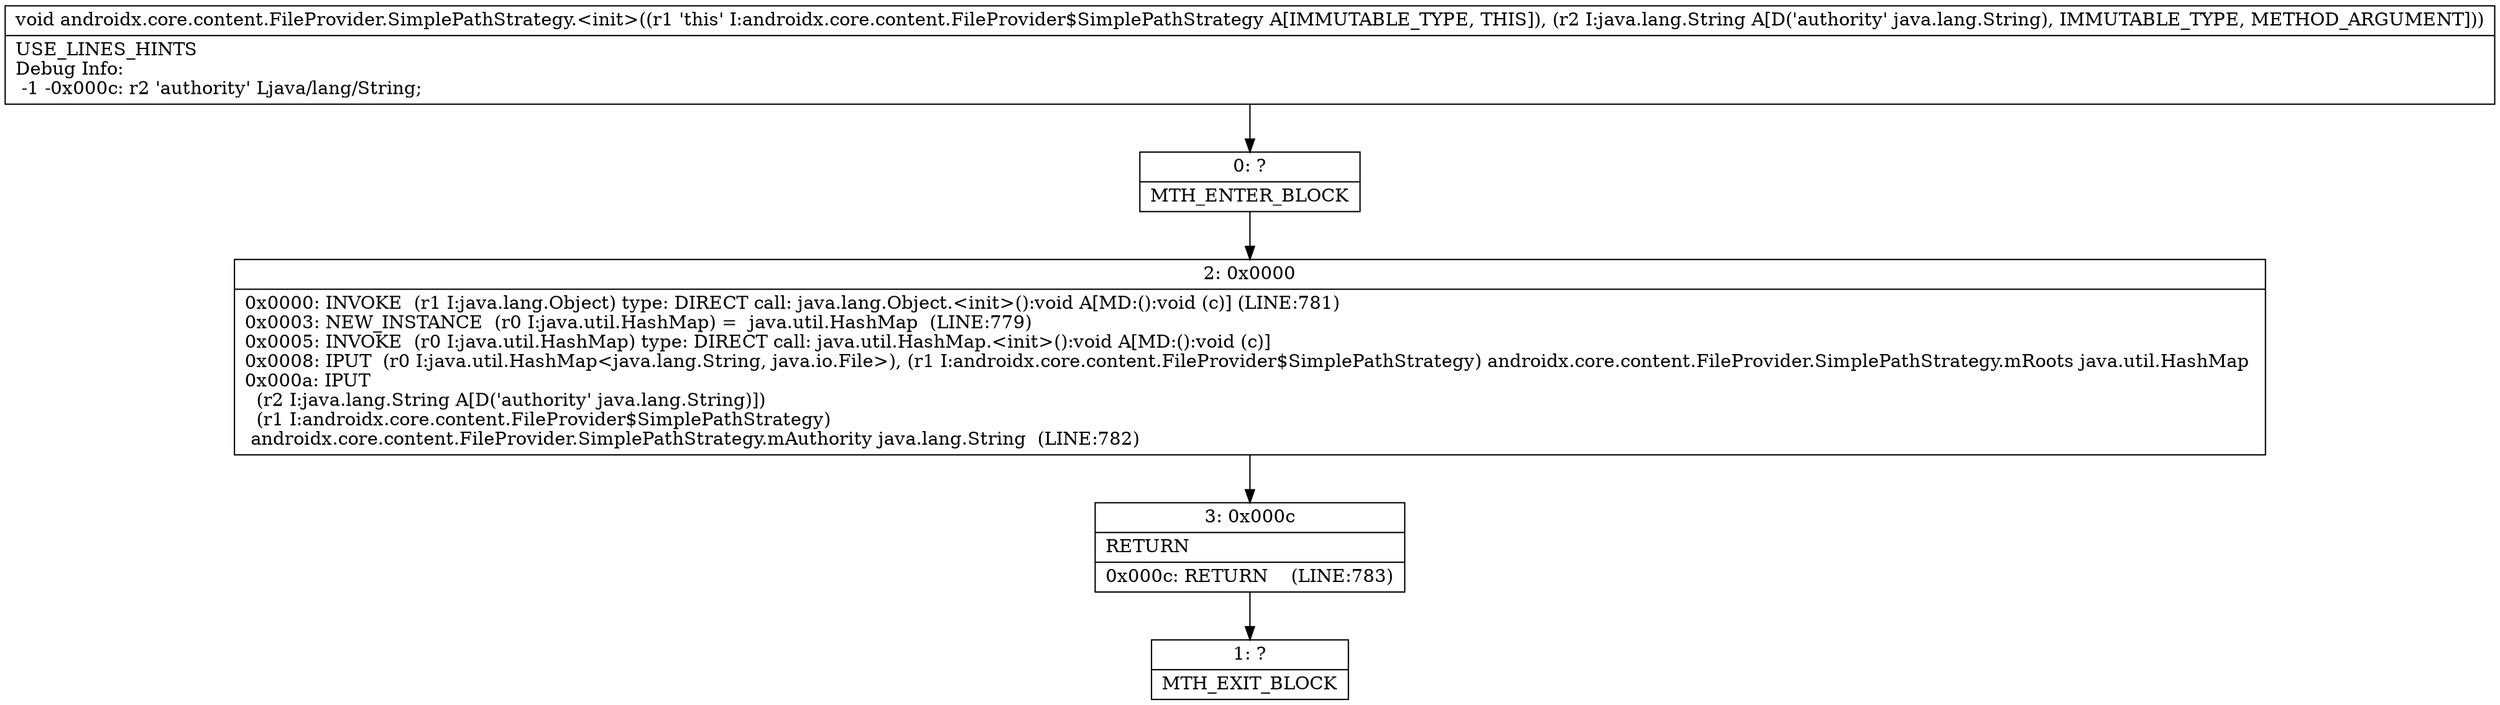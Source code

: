 digraph "CFG forandroidx.core.content.FileProvider.SimplePathStrategy.\<init\>(Ljava\/lang\/String;)V" {
Node_0 [shape=record,label="{0\:\ ?|MTH_ENTER_BLOCK\l}"];
Node_2 [shape=record,label="{2\:\ 0x0000|0x0000: INVOKE  (r1 I:java.lang.Object) type: DIRECT call: java.lang.Object.\<init\>():void A[MD:():void (c)] (LINE:781)\l0x0003: NEW_INSTANCE  (r0 I:java.util.HashMap) =  java.util.HashMap  (LINE:779)\l0x0005: INVOKE  (r0 I:java.util.HashMap) type: DIRECT call: java.util.HashMap.\<init\>():void A[MD:():void (c)]\l0x0008: IPUT  (r0 I:java.util.HashMap\<java.lang.String, java.io.File\>), (r1 I:androidx.core.content.FileProvider$SimplePathStrategy) androidx.core.content.FileProvider.SimplePathStrategy.mRoots java.util.HashMap \l0x000a: IPUT  \l  (r2 I:java.lang.String A[D('authority' java.lang.String)])\l  (r1 I:androidx.core.content.FileProvider$SimplePathStrategy)\l androidx.core.content.FileProvider.SimplePathStrategy.mAuthority java.lang.String  (LINE:782)\l}"];
Node_3 [shape=record,label="{3\:\ 0x000c|RETURN\l|0x000c: RETURN    (LINE:783)\l}"];
Node_1 [shape=record,label="{1\:\ ?|MTH_EXIT_BLOCK\l}"];
MethodNode[shape=record,label="{void androidx.core.content.FileProvider.SimplePathStrategy.\<init\>((r1 'this' I:androidx.core.content.FileProvider$SimplePathStrategy A[IMMUTABLE_TYPE, THIS]), (r2 I:java.lang.String A[D('authority' java.lang.String), IMMUTABLE_TYPE, METHOD_ARGUMENT]))  | USE_LINES_HINTS\lDebug Info:\l  \-1 \-0x000c: r2 'authority' Ljava\/lang\/String;\l}"];
MethodNode -> Node_0;Node_0 -> Node_2;
Node_2 -> Node_3;
Node_3 -> Node_1;
}

